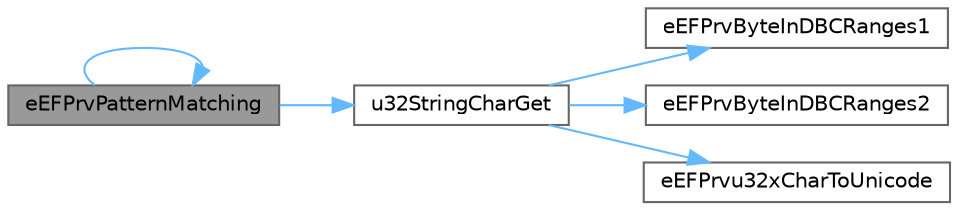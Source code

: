 digraph "eEFPrvPatternMatching"
{
 // LATEX_PDF_SIZE
  bgcolor="transparent";
  edge [fontname=Helvetica,fontsize=10,labelfontname=Helvetica,labelfontsize=10];
  node [fontname=Helvetica,fontsize=10,shape=box,height=0.2,width=0.4];
  rankdir="LR";
  Node1 [id="Node000001",label="eEFPrvPatternMatching",height=0.2,width=0.4,color="gray40", fillcolor="grey60", style="filled", fontcolor="black",tooltip="Pattern matching testing."];
  Node1 -> Node1 [id="edge1_Node000001_Node000001",color="steelblue1",style="solid",tooltip=" "];
  Node1 -> Node2 [id="edge2_Node000001_Node000002",color="steelblue1",style="solid",tooltip=" "];
  Node2 [id="Node000002",label="u32StringCharGet",height=0.2,width=0.4,color="grey40", fillcolor="white", style="filled",URL="$ef__prv__pattern__matching_8c.html#abd1525490c822e455f8716ae15edc9e9",tooltip="Get a character and advances ptr."];
  Node2 -> Node3 [id="edge3_Node000002_Node000003",color="steelblue1",style="solid",tooltip=" "];
  Node3 [id="Node000003",label="eEFPrvByteInDBCRanges1",height=0.2,width=0.4,color="grey40", fillcolor="white", style="filled",URL="$ef__prv__unicode_8c.html#ab00c9bb8415adec1bcde86ff514062d2",tooltip="Test if the byte is in the ranges of a DBC 1st byte."];
  Node2 -> Node4 [id="edge4_Node000002_Node000004",color="steelblue1",style="solid",tooltip=" "];
  Node4 [id="Node000004",label="eEFPrvByteInDBCRanges2",height=0.2,width=0.4,color="grey40", fillcolor="white", style="filled",URL="$ef__prv__unicode_8c.html#a0efc321e9b305c2f9b782139f6179781",tooltip="Test if the byte is in the ranges of a DBC 2nd byte."];
  Node2 -> Node5 [id="edge5_Node000002_Node000005",color="steelblue1",style="solid",tooltip=" "];
  Node5 [id="Node000005",label="eEFPrvu32xCharToUnicode",height=0.2,width=0.4,color="grey40", fillcolor="white", style="filled",URL="$ef__prv__string_8c.html#ab0ccfa22bcf34d8a14056c167e734d11",tooltip="Returns a character in UTF-16 encoding from the TCHAR string in defined API encoding."];
}

